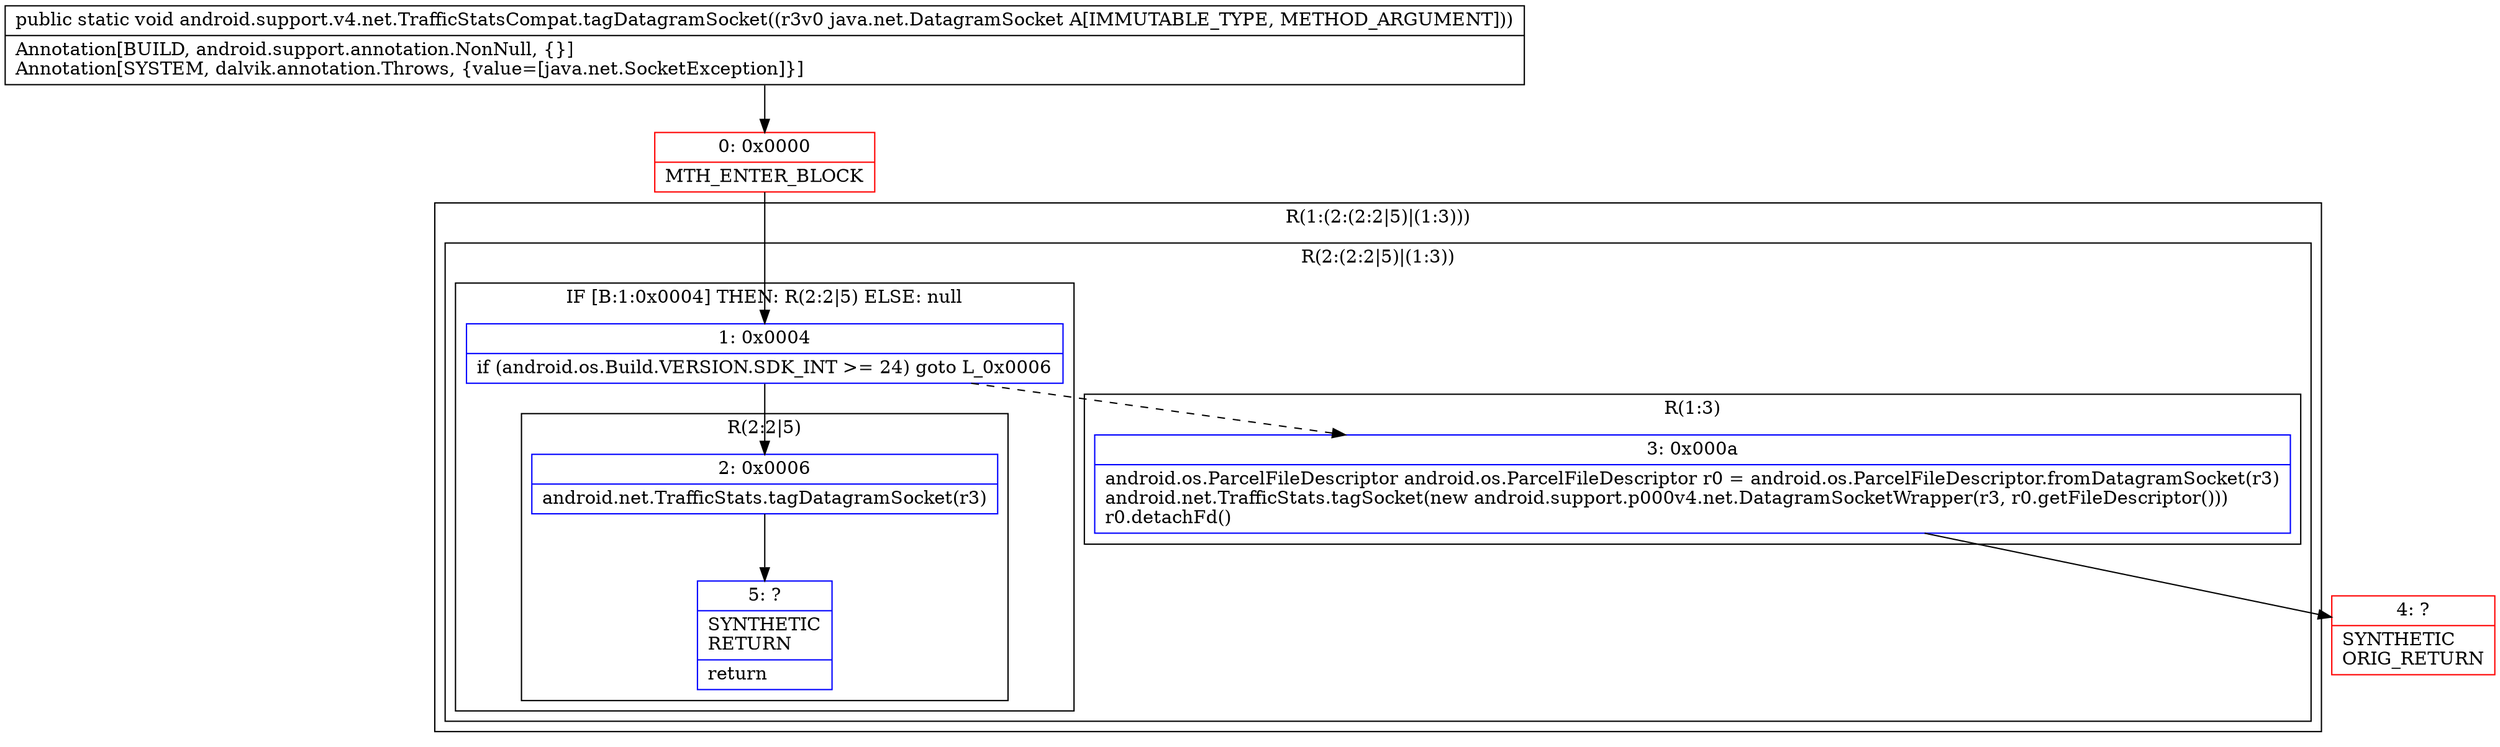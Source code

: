 digraph "CFG forandroid.support.v4.net.TrafficStatsCompat.tagDatagramSocket(Ljava\/net\/DatagramSocket;)V" {
subgraph cluster_Region_8957866 {
label = "R(1:(2:(2:2|5)|(1:3)))";
node [shape=record,color=blue];
subgraph cluster_Region_2114875571 {
label = "R(2:(2:2|5)|(1:3))";
node [shape=record,color=blue];
subgraph cluster_IfRegion_60610583 {
label = "IF [B:1:0x0004] THEN: R(2:2|5) ELSE: null";
node [shape=record,color=blue];
Node_1 [shape=record,label="{1\:\ 0x0004|if (android.os.Build.VERSION.SDK_INT \>= 24) goto L_0x0006\l}"];
subgraph cluster_Region_2063244050 {
label = "R(2:2|5)";
node [shape=record,color=blue];
Node_2 [shape=record,label="{2\:\ 0x0006|android.net.TrafficStats.tagDatagramSocket(r3)\l}"];
Node_5 [shape=record,label="{5\:\ ?|SYNTHETIC\lRETURN\l|return\l}"];
}
}
subgraph cluster_Region_1532595307 {
label = "R(1:3)";
node [shape=record,color=blue];
Node_3 [shape=record,label="{3\:\ 0x000a|android.os.ParcelFileDescriptor android.os.ParcelFileDescriptor r0 = android.os.ParcelFileDescriptor.fromDatagramSocket(r3)\landroid.net.TrafficStats.tagSocket(new android.support.p000v4.net.DatagramSocketWrapper(r3, r0.getFileDescriptor()))\lr0.detachFd()\l}"];
}
}
}
Node_0 [shape=record,color=red,label="{0\:\ 0x0000|MTH_ENTER_BLOCK\l}"];
Node_4 [shape=record,color=red,label="{4\:\ ?|SYNTHETIC\lORIG_RETURN\l}"];
MethodNode[shape=record,label="{public static void android.support.v4.net.TrafficStatsCompat.tagDatagramSocket((r3v0 java.net.DatagramSocket A[IMMUTABLE_TYPE, METHOD_ARGUMENT]))  | Annotation[BUILD, android.support.annotation.NonNull, \{\}]\lAnnotation[SYSTEM, dalvik.annotation.Throws, \{value=[java.net.SocketException]\}]\l}"];
MethodNode -> Node_0;
Node_1 -> Node_2;
Node_1 -> Node_3[style=dashed];
Node_2 -> Node_5;
Node_3 -> Node_4;
Node_0 -> Node_1;
}

